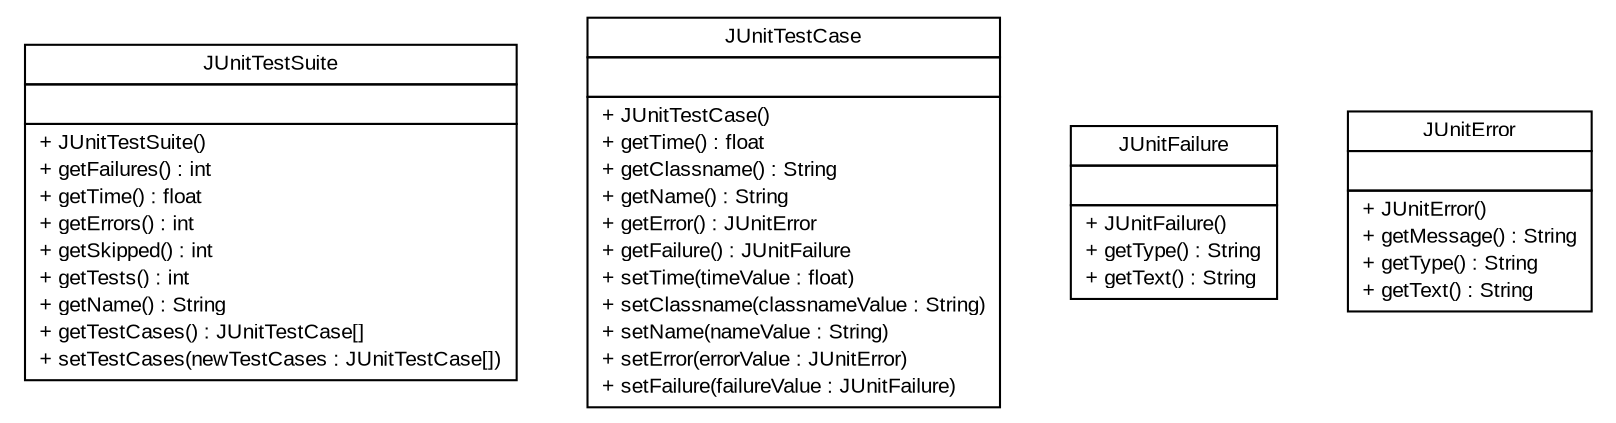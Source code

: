 #!/usr/local/bin/dot
#
# Class diagram 
# Generated by UMLGraph version R5_6 (http://www.umlgraph.org/)
#

digraph G {
	edge [fontname="arial",fontsize=10,labelfontname="arial",labelfontsize=10];
	node [fontname="arial",fontsize=10,shape=plaintext];
	nodesep=0.25;
	ranksep=0.5;
	// com.github.mkolisnyk.muto.reporter.result.JUnitTestSuite
	c124 [label=<<table title="com.github.mkolisnyk.muto.reporter.result.JUnitTestSuite" border="0" cellborder="1" cellspacing="0" cellpadding="2" port="p" href="./JUnitTestSuite.html">
		<tr><td><table border="0" cellspacing="0" cellpadding="1">
<tr><td align="center" balign="center"> JUnitTestSuite </td></tr>
		</table></td></tr>
		<tr><td><table border="0" cellspacing="0" cellpadding="1">
<tr><td align="left" balign="left">  </td></tr>
		</table></td></tr>
		<tr><td><table border="0" cellspacing="0" cellpadding="1">
<tr><td align="left" balign="left"> + JUnitTestSuite() </td></tr>
<tr><td align="left" balign="left"> + getFailures() : int </td></tr>
<tr><td align="left" balign="left"> + getTime() : float </td></tr>
<tr><td align="left" balign="left"> + getErrors() : int </td></tr>
<tr><td align="left" balign="left"> + getSkipped() : int </td></tr>
<tr><td align="left" balign="left"> + getTests() : int </td></tr>
<tr><td align="left" balign="left"> + getName() : String </td></tr>
<tr><td align="left" balign="left"> + getTestCases() : JUnitTestCase[] </td></tr>
<tr><td align="left" balign="left"> + setTestCases(newTestCases : JUnitTestCase[]) </td></tr>
		</table></td></tr>
		</table>>, URL="./JUnitTestSuite.html", fontname="arial", fontcolor="black", fontsize=10.0];
	// com.github.mkolisnyk.muto.reporter.result.JUnitTestCase
	c125 [label=<<table title="com.github.mkolisnyk.muto.reporter.result.JUnitTestCase" border="0" cellborder="1" cellspacing="0" cellpadding="2" port="p" href="./JUnitTestCase.html">
		<tr><td><table border="0" cellspacing="0" cellpadding="1">
<tr><td align="center" balign="center"> JUnitTestCase </td></tr>
		</table></td></tr>
		<tr><td><table border="0" cellspacing="0" cellpadding="1">
<tr><td align="left" balign="left">  </td></tr>
		</table></td></tr>
		<tr><td><table border="0" cellspacing="0" cellpadding="1">
<tr><td align="left" balign="left"> + JUnitTestCase() </td></tr>
<tr><td align="left" balign="left"> + getTime() : float </td></tr>
<tr><td align="left" balign="left"> + getClassname() : String </td></tr>
<tr><td align="left" balign="left"> + getName() : String </td></tr>
<tr><td align="left" balign="left"> + getError() : JUnitError </td></tr>
<tr><td align="left" balign="left"> + getFailure() : JUnitFailure </td></tr>
<tr><td align="left" balign="left"> + setTime(timeValue : float) </td></tr>
<tr><td align="left" balign="left"> + setClassname(classnameValue : String) </td></tr>
<tr><td align="left" balign="left"> + setName(nameValue : String) </td></tr>
<tr><td align="left" balign="left"> + setError(errorValue : JUnitError) </td></tr>
<tr><td align="left" balign="left"> + setFailure(failureValue : JUnitFailure) </td></tr>
		</table></td></tr>
		</table>>, URL="./JUnitTestCase.html", fontname="arial", fontcolor="black", fontsize=10.0];
	// com.github.mkolisnyk.muto.reporter.result.JUnitFailure
	c126 [label=<<table title="com.github.mkolisnyk.muto.reporter.result.JUnitFailure" border="0" cellborder="1" cellspacing="0" cellpadding="2" port="p" href="./JUnitFailure.html">
		<tr><td><table border="0" cellspacing="0" cellpadding="1">
<tr><td align="center" balign="center"> JUnitFailure </td></tr>
		</table></td></tr>
		<tr><td><table border="0" cellspacing="0" cellpadding="1">
<tr><td align="left" balign="left">  </td></tr>
		</table></td></tr>
		<tr><td><table border="0" cellspacing="0" cellpadding="1">
<tr><td align="left" balign="left"> + JUnitFailure() </td></tr>
<tr><td align="left" balign="left"> + getType() : String </td></tr>
<tr><td align="left" balign="left"> + getText() : String </td></tr>
		</table></td></tr>
		</table>>, URL="./JUnitFailure.html", fontname="arial", fontcolor="black", fontsize=10.0];
	// com.github.mkolisnyk.muto.reporter.result.JUnitError
	c127 [label=<<table title="com.github.mkolisnyk.muto.reporter.result.JUnitError" border="0" cellborder="1" cellspacing="0" cellpadding="2" port="p" href="./JUnitError.html">
		<tr><td><table border="0" cellspacing="0" cellpadding="1">
<tr><td align="center" balign="center"> JUnitError </td></tr>
		</table></td></tr>
		<tr><td><table border="0" cellspacing="0" cellpadding="1">
<tr><td align="left" balign="left">  </td></tr>
		</table></td></tr>
		<tr><td><table border="0" cellspacing="0" cellpadding="1">
<tr><td align="left" balign="left"> + JUnitError() </td></tr>
<tr><td align="left" balign="left"> + getMessage() : String </td></tr>
<tr><td align="left" balign="left"> + getType() : String </td></tr>
<tr><td align="left" balign="left"> + getText() : String </td></tr>
		</table></td></tr>
		</table>>, URL="./JUnitError.html", fontname="arial", fontcolor="black", fontsize=10.0];
}

